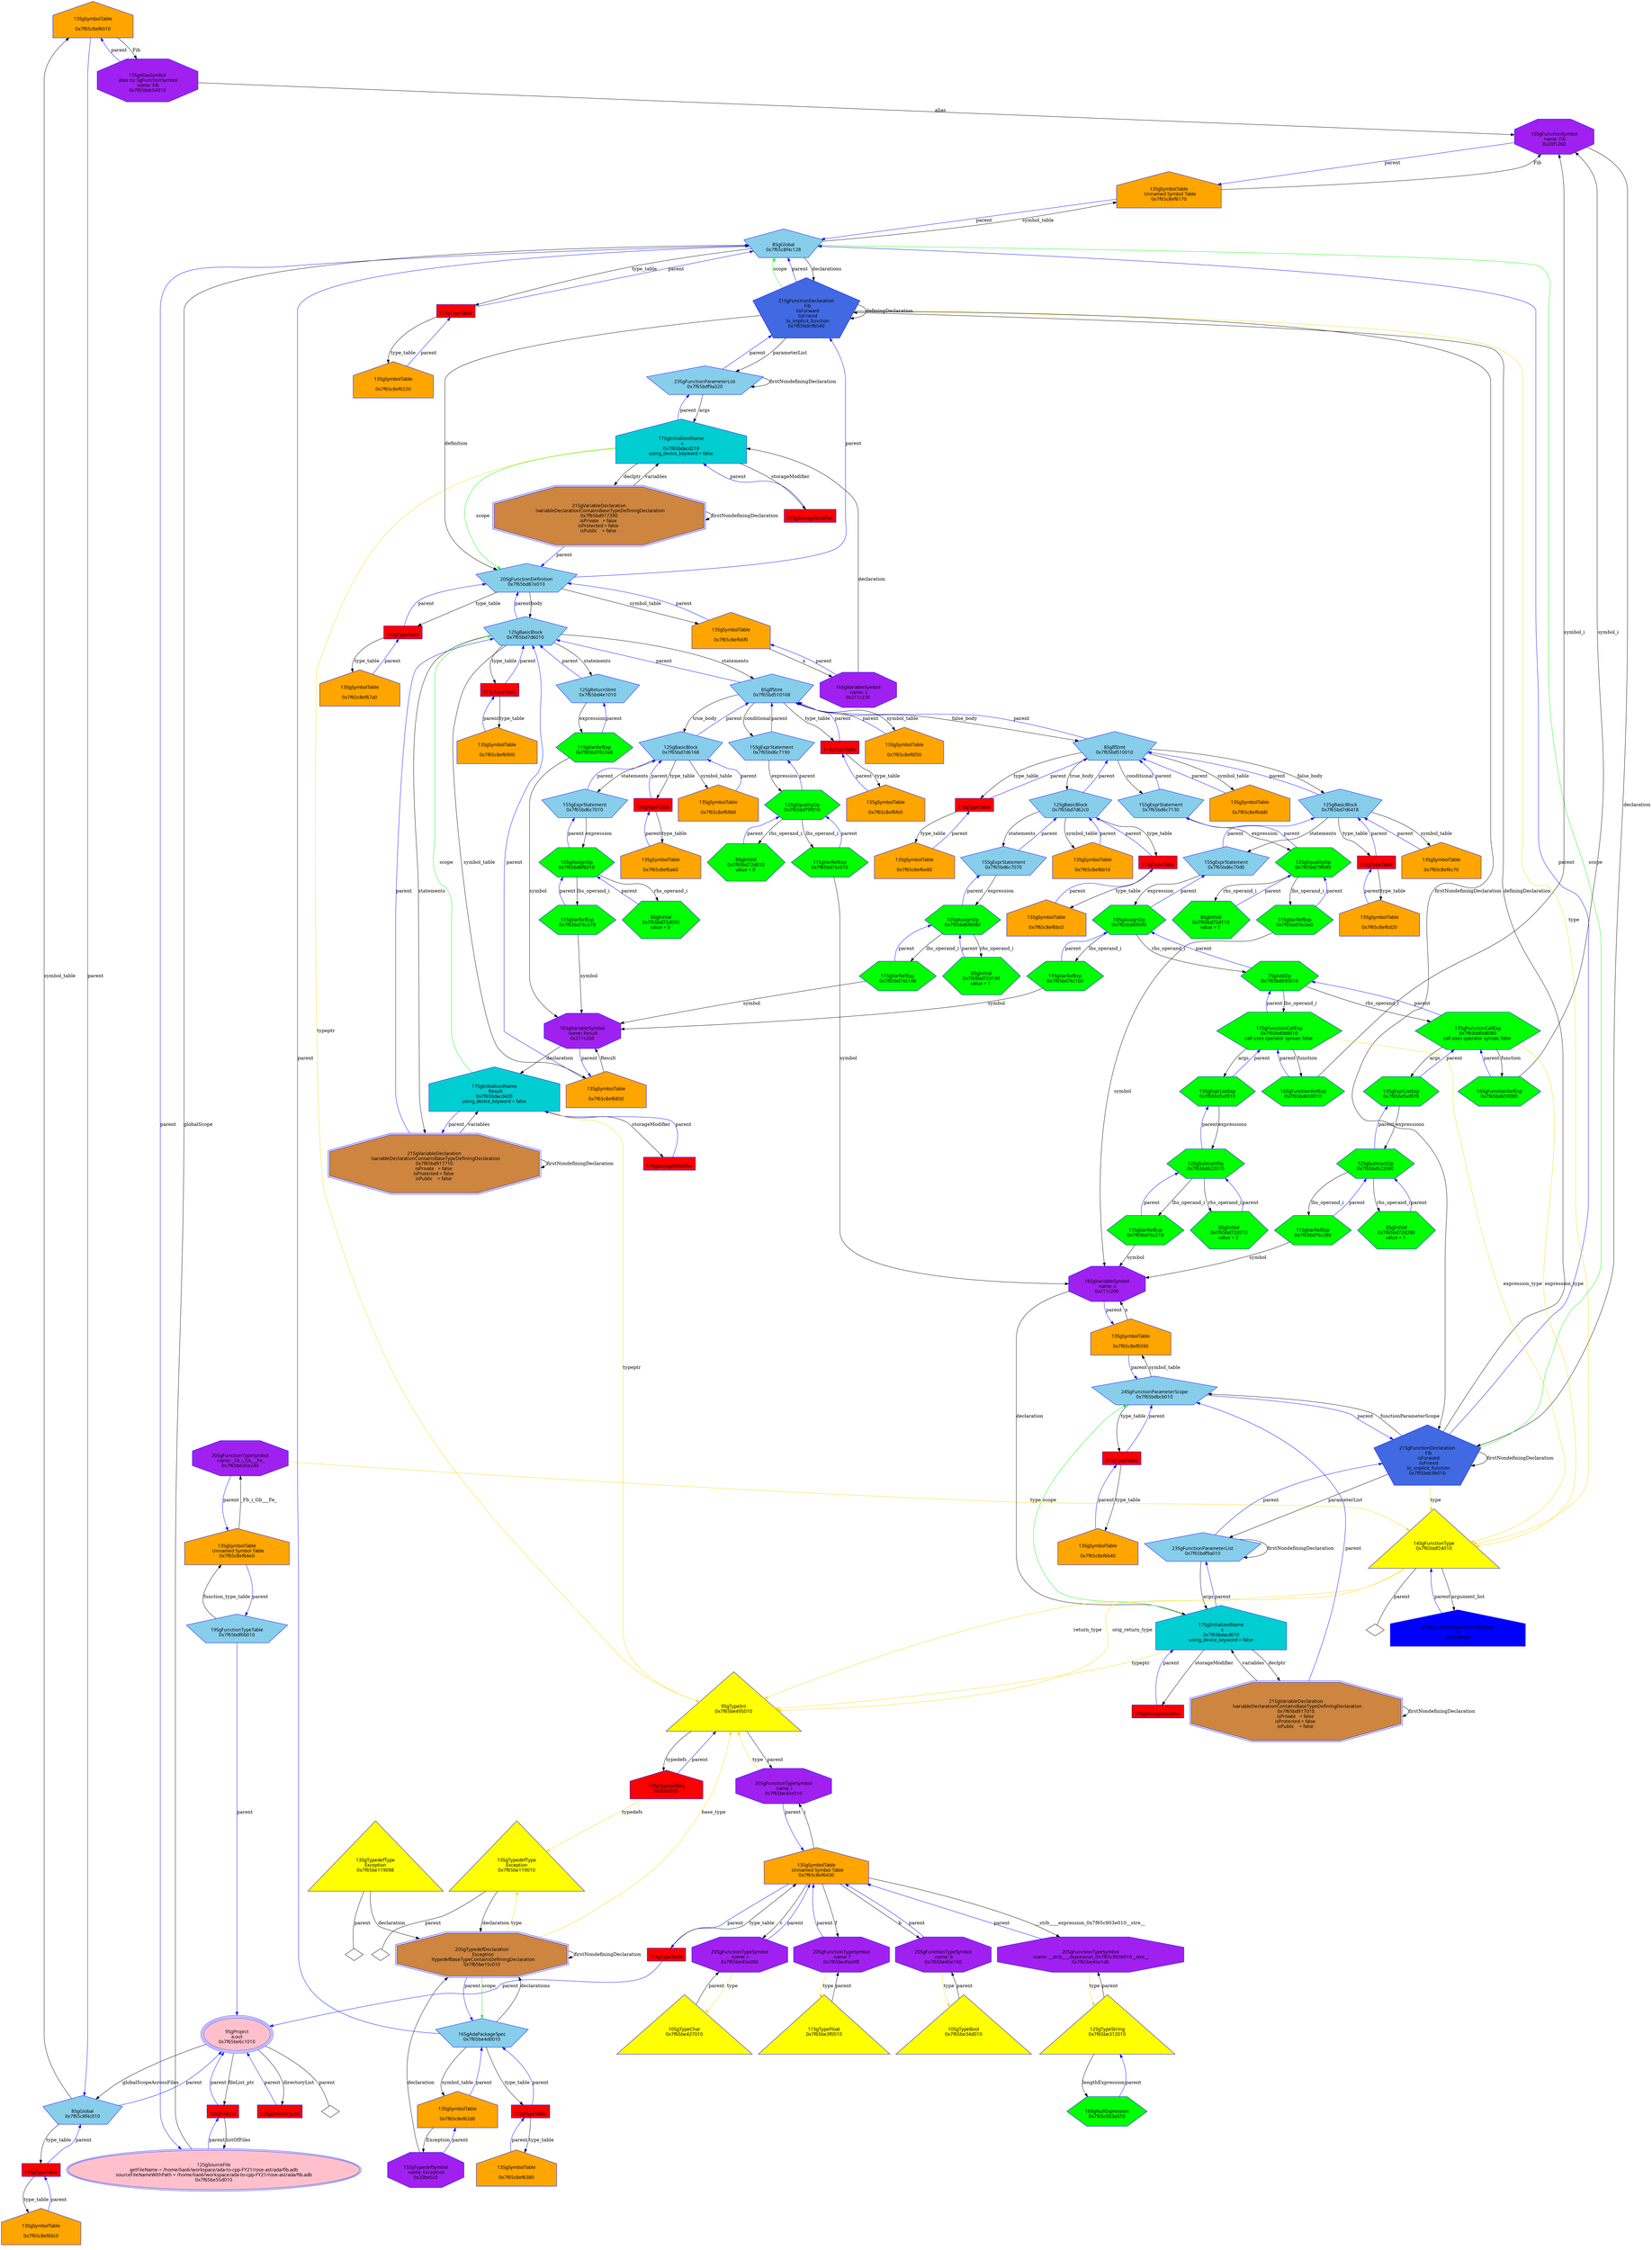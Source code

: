 digraph "Gfib.adb.dot" {
"0x7f65c8ef6010"[label="\n13SgSymbolTable\n  \n  0x7f65c8ef6010  " shape=house,regular=0,URL="\N",tooltip="more info at \N",sides=5,peripheries=1,color="blue",fillcolor=orange,fontname="7x13bold",fontcolor=black,style=filled];
"0x7f65c8ef6010" -> "0x7f65bdc54010"[label="Fib" dir=forward ];
"0x7f65c8ef6010" -> "0x7f65c8f4c010"[label="parent" color="blue" dir=forward ];
"0x7f65c8ef60c0"[label="\n13SgSymbolTable\n  \n  0x7f65c8ef60c0  " shape=house,regular=0,URL="\N",tooltip="more info at \N",sides=5,peripheries=1,color="blue",fillcolor=orange,fontname="7x13bold",fontcolor=black,style=filled];
"0x7f65c8ef60c0" -> "0x20009c0"[label="parent" color="blue" dir=forward ];
"0x7f65c8ef6170"[label="\n13SgSymbolTable\n  Unnamed Symbol Table\n  0x7f65c8ef6170  " shape=house,regular=0,URL="\N",tooltip="more info at \N",sides=5,peripheries=1,color="blue",fillcolor=orange,fontname="7x13bold",fontcolor=black,style=filled];
"0x7f65c8ef6170" -> "0x20f1260"[label="Fib" dir=forward ];
"0x7f65c8ef6170" -> "0x7f65c8f4c128"[label="parent" color="blue" dir=forward ];
"0x7f65c8ef6220"[label="\n13SgSymbolTable\n  \n  0x7f65c8ef6220  " shape=house,regular=0,URL="\N",tooltip="more info at \N",sides=5,peripheries=1,color="blue",fillcolor=orange,fontname="7x13bold",fontcolor=black,style=filled];
"0x7f65c8ef6220" -> "0x20009e8"[label="parent" color="blue" dir=forward ];
"0x7f65c8ef62d0"[label="\n13SgSymbolTable\n  \n  0x7f65c8ef62d0  " shape=house,regular=0,URL="\N",tooltip="more info at \N",sides=5,peripheries=1,color="blue",fillcolor=orange,fontname="7x13bold",fontcolor=black,style=filled];
"0x7f65c8ef62d0" -> "0x20be5c0"[label="Exception" dir=forward ];
"0x7f65c8ef62d0" -> "0x7f65be4d0010"[label="parent" color="blue" dir=forward ];
"0x7f65c8ef6380"[label="\n13SgSymbolTable\n  \n  0x7f65c8ef6380  " shape=house,regular=0,URL="\N",tooltip="more info at \N",sides=5,peripheries=1,color="blue",fillcolor=orange,fontname="7x13bold",fontcolor=black,style=filled];
"0x7f65c8ef6380" -> "0x2000a10"[label="parent" color="blue" dir=forward ];
"0x7f65c8ef6430"[label="\n13SgSymbolTable\n  Unnamed Symbol Table\n  0x7f65c8ef6430  " shape=house,regular=0,URL="\N",tooltip="more info at \N",sides=5,peripheries=1,color="blue",fillcolor=orange,fontname="7x13bold",fontcolor=black,style=filled];
"0x7f65c8ef6430" -> "0x7f65be45e1d0"[label="__strb____expression_0x7f65c903e010__stre__" dir=forward ];
"0x7f65c8ef6430" -> "0x7f65be45e160"[label="b" dir=forward ];
"0x7f65c8ef6430" -> "0x7f65be45e0f0"[label="f" dir=forward ];
"0x7f65c8ef6430" -> "0x7f65be45e080"[label="c" dir=forward ];
"0x7f65c8ef6430" -> "0x7f65be45e010"[label="i" dir=forward ];
"0x7f65c8ef6430" -> "0x2000a38"[label="parent" color="blue" dir=forward ];
"0x7f65c8ef64e0"[label="\n13SgSymbolTable\n  Unnamed Symbol Table\n  0x7f65c8ef64e0  " shape=house,regular=0,URL="\N",tooltip="more info at \N",sides=5,peripheries=1,color="blue",fillcolor=orange,fontname="7x13bold",fontcolor=black,style=filled];
"0x7f65c8ef64e0" -> "0x7f65be45e240"[label="_Fb_i_Gb___Fe_" dir=forward ];
"0x7f65c8ef64e0" -> "0x7f65bdf6b010"[label="parent" color="blue" dir=forward ];
"0x7f65c8ef6590"[label="\n13SgSymbolTable\n  \n  0x7f65c8ef6590  " shape=house,regular=0,URL="\N",tooltip="more info at \N",sides=5,peripheries=1,color="blue",fillcolor=orange,fontname="7x13bold",fontcolor=black,style=filled];
"0x7f65c8ef6590" -> "0x211c200"[label="x" dir=forward ];
"0x7f65c8ef6590" -> "0x7f65bdbcb010"[label="parent" color="blue" dir=forward ];
"0x7f65c8ef6640"[label="\n13SgSymbolTable\n  \n  0x7f65c8ef6640  " shape=house,regular=0,URL="\N",tooltip="more info at \N",sides=5,peripheries=1,color="blue",fillcolor=orange,fontname="7x13bold",fontcolor=black,style=filled];
"0x7f65c8ef6640" -> "0x2000a60"[label="parent" color="blue" dir=forward ];
"0x7f65c8ef66f0"[label="\n13SgSymbolTable\n  \n  0x7f65c8ef66f0  " shape=house,regular=0,URL="\N",tooltip="more info at \N",sides=5,peripheries=1,color="blue",fillcolor=orange,fontname="7x13bold",fontcolor=black,style=filled];
"0x7f65c8ef66f0" -> "0x211c230"[label="x" dir=forward ];
"0x7f65c8ef66f0" -> "0x7f65bd87e010"[label="parent" color="blue" dir=forward ];
"0x7f65c8ef67a0"[label="\n13SgSymbolTable\n  \n  0x7f65c8ef67a0  " shape=house,regular=0,URL="\N",tooltip="more info at \N",sides=5,peripheries=1,color="blue",fillcolor=orange,fontname="7x13bold",fontcolor=black,style=filled];
"0x7f65c8ef67a0" -> "0x2000a88"[label="parent" color="blue" dir=forward ];
"0x7f65c8ef6850"[label="\n13SgSymbolTable\n  \n  0x7f65c8ef6850  " shape=house,regular=0,URL="\N",tooltip="more info at \N",sides=5,peripheries=1,color="blue",fillcolor=orange,fontname="7x13bold",fontcolor=black,style=filled];
"0x7f65c8ef6850" -> "0x211c260"[label="Result" dir=forward ];
"0x7f65c8ef6850" -> "0x7f65bd7d6010"[label="parent" color="blue" dir=forward ];
"0x7f65c8ef6900"[label="\n13SgSymbolTable\n  \n  0x7f65c8ef6900  " shape=house,regular=0,URL="\N",tooltip="more info at \N",sides=5,peripheries=1,color="blue",fillcolor=orange,fontname="7x13bold",fontcolor=black,style=filled];
"0x7f65c8ef6900" -> "0x2000ab0"[label="parent" color="blue" dir=forward ];
"0x7f65c8ef69b0"[label="\n13SgSymbolTable\n  \n  0x7f65c8ef69b0  " shape=house,regular=0,URL="\N",tooltip="more info at \N",sides=5,peripheries=1,color="blue",fillcolor=orange,fontname="7x13bold",fontcolor=black,style=filled];
"0x7f65c8ef69b0" -> "0x7f65bd7d6168"[label="parent" color="blue" dir=forward ];
"0x7f65c8ef6a60"[label="\n13SgSymbolTable\n  \n  0x7f65c8ef6a60  " shape=house,regular=0,URL="\N",tooltip="more info at \N",sides=5,peripheries=1,color="blue",fillcolor=orange,fontname="7x13bold",fontcolor=black,style=filled];
"0x7f65c8ef6a60" -> "0x2000ad8"[label="parent" color="blue" dir=forward ];
"0x7f65c8ef6b10"[label="\n13SgSymbolTable\n  \n  0x7f65c8ef6b10  " shape=house,regular=0,URL="\N",tooltip="more info at \N",sides=5,peripheries=1,color="blue",fillcolor=orange,fontname="7x13bold",fontcolor=black,style=filled];
"0x7f65c8ef6b10" -> "0x7f65bd7d62c0"[label="parent" color="blue" dir=forward ];
"0x7f65c8ef6bc0"[label="\n13SgSymbolTable\n  \n  0x7f65c8ef6bc0  " shape=house,regular=0,URL="\N",tooltip="more info at \N",sides=5,peripheries=1,color="blue",fillcolor=orange,fontname="7x13bold",fontcolor=black,style=filled];
"0x7f65c8ef6bc0" -> "0x2000b00"[label="parent" color="blue" dir=forward ];
"0x7f65c8ef6c70"[label="\n13SgSymbolTable\n  \n  0x7f65c8ef6c70  " shape=house,regular=0,URL="\N",tooltip="more info at \N",sides=5,peripheries=1,color="blue",fillcolor=orange,fontname="7x13bold",fontcolor=black,style=filled];
"0x7f65c8ef6c70" -> "0x7f65bd7d6418"[label="parent" color="blue" dir=forward ];
"0x7f65c8ef6d20"[label="\n13SgSymbolTable\n  \n  0x7f65c8ef6d20  " shape=house,regular=0,URL="\N",tooltip="more info at \N",sides=5,peripheries=1,color="blue",fillcolor=orange,fontname="7x13bold",fontcolor=black,style=filled];
"0x7f65c8ef6d20" -> "0x2000b28"[label="parent" color="blue" dir=forward ];
"0x7f65c8ef6dd0"[label="\n13SgSymbolTable\n  \n  0x7f65c8ef6dd0  " shape=house,regular=0,URL="\N",tooltip="more info at \N",sides=5,peripheries=1,color="blue",fillcolor=orange,fontname="7x13bold",fontcolor=black,style=filled];
"0x7f65c8ef6dd0" -> "0x7f65bd510010"[label="parent" color="blue" dir=forward ];
"0x7f65c8ef6e80"[label="\n13SgSymbolTable\n  \n  0x7f65c8ef6e80  " shape=house,regular=0,URL="\N",tooltip="more info at \N",sides=5,peripheries=1,color="blue",fillcolor=orange,fontname="7x13bold",fontcolor=black,style=filled];
"0x7f65c8ef6e80" -> "0x2000b50"[label="parent" color="blue" dir=forward ];
"0x7f65c8ef6f30"[label="\n13SgSymbolTable\n  \n  0x7f65c8ef6f30  " shape=house,regular=0,URL="\N",tooltip="more info at \N",sides=5,peripheries=1,color="blue",fillcolor=orange,fontname="7x13bold",fontcolor=black,style=filled];
"0x7f65c8ef6f30" -> "0x7f65bd510168"[label="parent" color="blue" dir=forward ];
"0x7f65c8ef6fe0"[label="\n13SgSymbolTable\n  \n  0x7f65c8ef6fe0  " shape=house,regular=0,URL="\N",tooltip="more info at \N",sides=5,peripheries=1,color="blue",fillcolor=orange,fontname="7x13bold",fontcolor=black,style=filled];
"0x7f65c8ef6fe0" -> "0x2000b78"[label="parent" color="blue" dir=forward ];
"0x2108970"[label="\n17SgStorageModifier" shape=polygon,regular=0,URL="\N",tooltip="more info at \N",sides=4,peripheries=1,color="blue",fillcolor=red,fontname="7x13bold",fontcolor=black,style=filled];
"0x2108970" -> "0x7f65bdacd010"[label="parent" color="blue" dir=forward ];
"0x2108998"[label="\n17SgStorageModifier" shape=polygon,regular=0,URL="\N",tooltip="more info at \N",sides=4,peripheries=1,color="blue",fillcolor=red,fontname="7x13bold",fontcolor=black,style=filled];
"0x2108998" -> "0x7f65bdacd218"[label="parent" color="blue" dir=forward ];
"0x21089c0"[label="\n17SgStorageModifier" shape=polygon,regular=0,URL="\N",tooltip="more info at \N",sides=4,peripheries=1,color="blue",fillcolor=red,fontname="7x13bold",fontcolor=black,style=filled];
"0x21089c0" -> "0x7f65bdacd420"[label="parent" color="blue" dir=forward ];
"0x7f65be55d010"[label="\n12SgSourceFile\n  getFileName = /home/liao6/workspace/ada-to-cpp-FY21/rose-ast/ada/fib.adb  \n  sourceFileNameWithPath = /home/liao6/workspace/ada-to-cpp-FY21/rose-ast/ada/fib.adb  \n  0x7f65be55d010  " shape=ellipse,regular=0,URL="\N",tooltip="more info at \N",sides=5,peripheries=2,color="blue",fillcolor=pink,fontname="7x13bold",fontcolor=black,style=filled];
"0x7f65be55d010" -> "0x7f65c8f4c128"[label="globalScope" dir=forward ];
"0x7f65be55d010" -> "0x1fc5f60"[label="parent" color="blue" dir=forward ];
"0x1fc5f60"[label="\n10SgFileList" shape=polygon,regular=0,URL="\N",tooltip="more info at \N",sides=4,peripheries=1,color="blue",fillcolor=red,fontname="7x13bold",fontcolor=black,style=filled];
"0x1fc5f60" -> "0x7f65be55d010"[label="listOfFiles" dir=forward ];
"0x1fc5f60" -> "0x7f65be6c1010"[label="parent" color="blue" dir=forward ];
"0x1fe5370"[label="\n15SgDirectoryList" shape=polygon,regular=0,URL="\N",tooltip="more info at \N",sides=4,peripheries=1,color="blue",fillcolor=red,fontname="7x13bold",fontcolor=black,style=filled];
"0x1fe5370" -> "0x7f65be6c1010"[label="parent" color="blue" dir=forward ];
"0x7f65be6c1010"[label="\n9SgProject\n  a.out  \n  0x7f65be6c1010  " shape=ellipse,regular=0,URL="\N",tooltip="more info at \N",sides=5,peripheries=3,color="blue",fillcolor=pink,fontname="7x13bold",fontcolor=black,style=filled];
"0x7f65be6c1010" -> "0x1fc5f60"[label="fileList_ptr" dir=forward ];
"0x7f65be6c1010" -> "0x1fe5370"[label="directoryList" dir=forward ];
"0x7f65be6c1010" -> "0x7f65c8f4c010"[label="globalScopeAcrossFiles" dir=forward ];
"0x7f65be6c1010" -> "0x7f65be6c1010__parent__null"[label="parent" dir=none ];
"0x7f65be6c1010__parent__null"[label="" shape=diamond ];
"0x20a3030"[label="\n12SgTypedefSeq\n  0x20a3030  " shape=house,regular=0,URL="\N",tooltip="more info at \N",sides=5,peripheries=1,color="blue",fillcolor=red,fontname="7x13bold",fontcolor=black,style=filled];
"0x20a3030" -> "0x7f65be119010"[label="typedefs" color="gold1" dir=forward ];
"0x20a3030" -> "0x7f65be495010"[label="parent" color="blue" dir=forward ];
"0x20d5cd0"[label="\n27SgFunctionParameterTypeList\n  0  \n  0x20d5cd0  " shape=house,regular=0,URL="\N",tooltip="more info at \N",sides=5,peripheries=1,color="blue",fillcolor=blue,fontname="7x13bold",fontcolor=black,style=filled];
"0x20d5cd0" -> "0x7f65bdf24010"[label="parent" color="blue" dir=forward ];
"0x20009c0"[label="\n11SgTypeTable" shape=polygon,regular=0,URL="\N",tooltip="more info at \N",sides=4,peripheries=1,color="blue",fillcolor=red,fontname="7x13bold",fontcolor=black,style=filled];
"0x20009c0" -> "0x7f65c8ef60c0"[label="type_table" dir=forward ];
"0x20009c0" -> "0x7f65c8f4c010"[label="parent" color="blue" dir=forward ];
"0x20009e8"[label="\n11SgTypeTable" shape=polygon,regular=0,URL="\N",tooltip="more info at \N",sides=4,peripheries=1,color="blue",fillcolor=red,fontname="7x13bold",fontcolor=black,style=filled];
"0x20009e8" -> "0x7f65c8ef6220"[label="type_table" dir=forward ];
"0x20009e8" -> "0x7f65c8f4c128"[label="parent" color="blue" dir=forward ];
"0x2000a10"[label="\n11SgTypeTable" shape=polygon,regular=0,URL="\N",tooltip="more info at \N",sides=4,peripheries=1,color="blue",fillcolor=red,fontname="7x13bold",fontcolor=black,style=filled];
"0x2000a10" -> "0x7f65c8ef6380"[label="type_table" dir=forward ];
"0x2000a10" -> "0x7f65be4d0010"[label="parent" color="blue" dir=forward ];
"0x2000a38"[label="\n11SgTypeTable" shape=polygon,regular=0,URL="\N",tooltip="more info at \N",sides=4,peripheries=1,color="blue",fillcolor=red,fontname="7x13bold",fontcolor=black,style=filled];
"0x2000a38" -> "0x7f65c8ef6430"[label="type_table" dir=forward ];
"0x2000a38" -> "0x7f65be6c1010"[label="parent" color="blue" dir=forward ];
"0x2000a60"[label="\n11SgTypeTable" shape=polygon,regular=0,URL="\N",tooltip="more info at \N",sides=4,peripheries=1,color="blue",fillcolor=red,fontname="7x13bold",fontcolor=black,style=filled];
"0x2000a60" -> "0x7f65c8ef6640"[label="type_table" dir=forward ];
"0x2000a60" -> "0x7f65bdbcb010"[label="parent" color="blue" dir=forward ];
"0x2000a88"[label="\n11SgTypeTable" shape=polygon,regular=0,URL="\N",tooltip="more info at \N",sides=4,peripheries=1,color="blue",fillcolor=red,fontname="7x13bold",fontcolor=black,style=filled];
"0x2000a88" -> "0x7f65c8ef67a0"[label="type_table" dir=forward ];
"0x2000a88" -> "0x7f65bd87e010"[label="parent" color="blue" dir=forward ];
"0x2000ab0"[label="\n11SgTypeTable" shape=polygon,regular=0,URL="\N",tooltip="more info at \N",sides=4,peripheries=1,color="blue",fillcolor=red,fontname="7x13bold",fontcolor=black,style=filled];
"0x2000ab0" -> "0x7f65c8ef6900"[label="type_table" dir=forward ];
"0x2000ab0" -> "0x7f65bd7d6010"[label="parent" color="blue" dir=forward ];
"0x2000ad8"[label="\n11SgTypeTable" shape=polygon,regular=0,URL="\N",tooltip="more info at \N",sides=4,peripheries=1,color="blue",fillcolor=red,fontname="7x13bold",fontcolor=black,style=filled];
"0x2000ad8" -> "0x7f65c8ef6a60"[label="type_table" dir=forward ];
"0x2000ad8" -> "0x7f65bd7d6168"[label="parent" color="blue" dir=forward ];
"0x2000b00"[label="\n11SgTypeTable" shape=polygon,regular=0,URL="\N",tooltip="more info at \N",sides=4,peripheries=1,color="blue",fillcolor=red,fontname="7x13bold",fontcolor=black,style=filled];
"0x2000b00" -> "0x7f65c8ef6bc0"[label="type_table" dir=forward ];
"0x2000b00" -> "0x7f65bd7d62c0"[label="parent" color="blue" dir=forward ];
"0x2000b28"[label="\n11SgTypeTable" shape=polygon,regular=0,URL="\N",tooltip="more info at \N",sides=4,peripheries=1,color="blue",fillcolor=red,fontname="7x13bold",fontcolor=black,style=filled];
"0x2000b28" -> "0x7f65c8ef6d20"[label="type_table" dir=forward ];
"0x2000b28" -> "0x7f65bd7d6418"[label="parent" color="blue" dir=forward ];
"0x2000b50"[label="\n11SgTypeTable" shape=polygon,regular=0,URL="\N",tooltip="more info at \N",sides=4,peripheries=1,color="blue",fillcolor=red,fontname="7x13bold",fontcolor=black,style=filled];
"0x2000b50" -> "0x7f65c8ef6e80"[label="type_table" dir=forward ];
"0x2000b50" -> "0x7f65bd510010"[label="parent" color="blue" dir=forward ];
"0x2000b78"[label="\n11SgTypeTable" shape=polygon,regular=0,URL="\N",tooltip="more info at \N",sides=4,peripheries=1,color="blue",fillcolor=red,fontname="7x13bold",fontcolor=black,style=filled];
"0x2000b78" -> "0x7f65c8ef6fe0"[label="type_table" dir=forward ];
"0x2000b78" -> "0x7f65bd510168"[label="parent" color="blue" dir=forward ];
"0x7f65be427010"[label="\n10SgTypeChar\n  0x7f65be427010  \n   \n   " shape=polygon,regular=0,URL="\N",tooltip="more info at \N",sides=3,peripheries=1,color="blue",fillcolor=yellow,fontname="7x13bold",fontcolor=black,style=filled];
"0x7f65be427010" -> "0x7f65be45e080"[label="parent" dir=forward ];
"0x7f65be495010"[label="\n9SgTypeInt\n  0x7f65be495010  \n   \n   " shape=polygon,regular=0,URL="\N",tooltip="more info at \N",sides=3,peripheries=1,color="blue",fillcolor=yellow,fontname="7x13bold",fontcolor=black,style=filled];
"0x7f65be495010" -> "0x20a3030"[label="typedefs" dir=forward ];
"0x7f65be495010" -> "0x7f65be45e010"[label="parent" dir=forward ];
"0x7f65be3f0010"[label="\n11SgTypeFloat\n  0x7f65be3f0010  \n   \n   " shape=polygon,regular=0,URL="\N",tooltip="more info at \N",sides=3,peripheries=1,color="blue",fillcolor=yellow,fontname="7x13bold",fontcolor=black,style=filled];
"0x7f65be3f0010" -> "0x7f65be45e0f0"[label="parent" dir=forward ];
"0x7f65be312010"[label="\n12SgTypeString\n  0x7f65be312010  \n   \n   " shape=polygon,regular=0,URL="\N",tooltip="more info at \N",sides=3,peripheries=1,color="blue",fillcolor=yellow,fontname="7x13bold",fontcolor=black,style=filled];
"0x7f65be312010" -> "0x7f65c903e010"[label="lengthExpression" dir=forward ];
"0x7f65be312010" -> "0x7f65be45e1d0"[label="parent" dir=forward ];
"0x7f65be34d010"[label="\n10SgTypeBool\n  0x7f65be34d010  \n   \n   " shape=polygon,regular=0,URL="\N",tooltip="more info at \N",sides=3,peripheries=1,color="blue",fillcolor=yellow,fontname="7x13bold",fontcolor=black,style=filled];
"0x7f65be34d010" -> "0x7f65be45e160"[label="parent" dir=forward ];
"0x7f65be119010"[label="\n13SgTypedefType\nException\n  0x7f65be119010  \n   \n   " shape=polygon,regular=0,URL="\N",tooltip="more info at \N",sides=3,peripheries=1,color="blue",fillcolor=yellow,fontname="7x13bold",fontcolor=black,style=filled];
"0x7f65be119010" -> "0x7f65be15c010"[label="declaration" dir=forward ];
"0x7f65be119010" -> "0x7f65be119010__parent__null"[label="parent" dir=none ];
"0x7f65be119010__parent__null"[label="" shape=diamond ];
"0x7f65be119098"[label="\n13SgTypedefType\nException\n  0x7f65be119098  \n   \n   " shape=polygon,regular=0,URL="\N",tooltip="more info at \N",sides=3,peripheries=1,color="blue",fillcolor=yellow,fontname="7x13bold",fontcolor=black,style=filled];
"0x7f65be119098" -> "0x7f65be15c010"[label="declaration" dir=forward ];
"0x7f65be119098" -> "0x7f65be119098__parent__null"[label="parent" dir=none ];
"0x7f65be119098__parent__null"[label="" shape=diamond ];
"0x7f65bdf24010"[label="\n14SgFunctionType\n  0x7f65bdf24010  \n   \n   " shape=polygon,regular=0,URL="\N",tooltip="more info at \N",sides=3,peripheries=1,color="blue",fillcolor=yellow,fontname="7x13bold",fontcolor=black,style=filled];
"0x7f65bdf24010" -> "0x7f65be495010"[label="return_type" color="gold1" dir=forward ];
"0x7f65bdf24010" -> "0x7f65be495010"[label="orig_return_type" color="gold1" dir=forward ];
"0x7f65bdf24010" -> "0x20d5cd0"[label="argument_list" dir=forward ];
"0x7f65bdf24010" -> "0x7f65bdf24010__parent__null"[label="parent" dir=none ];
"0x7f65bdf24010__parent__null"[label="" shape=diamond ];
"0x7f65bdf9a010"[label="\n23SgFunctionParameterList\n  0x7f65bdf9a010  " shape=polygon,regular=0,URL="\N",tooltip="more info at \N",sides=5,peripheries=1,color="blue",fillcolor=skyblue,fontname="7x13bold",fontcolor=black,style=filled];
"0x7f65bdf9a010" -> "0x7f65bdacd010"[label="args" dir=forward ];
"0x7f65bdf9a010" -> "0x7f65bdf9a010"[label="firstNondefiningDeclaration" dir=forward ];
"0x7f65bdf9a010" -> "0x7f65bdc9b010"[label="parent" color="blue" dir=forward ];
"0x7f65bdf9a320"[label="\n23SgFunctionParameterList\n  0x7f65bdf9a320  " shape=polygon,regular=0,URL="\N",tooltip="more info at \N",sides=5,peripheries=1,color="blue",fillcolor=skyblue,fontname="7x13bold",fontcolor=black,style=filled];
"0x7f65bdf9a320" -> "0x7f65bdacd218"[label="args" dir=forward ];
"0x7f65bdf9a320" -> "0x7f65bdf9a320"[label="firstNondefiningDeclaration" dir=forward ];
"0x7f65bdf9a320" -> "0x7f65bdc9b540"[label="parent" color="blue" dir=forward ];
"0x7f65bd7d6010"[label="\n12SgBasicBlock\n  0x7f65bd7d6010  " shape=polygon,regular=0,URL="\N",tooltip="more info at \N",sides=5,peripheries=1,color="blue",fillcolor=skyblue,fontname="7x13bold",fontcolor=black,style=filled];
"0x7f65bd7d6010" -> "0x7f65bd917710"[label="statements" dir=forward ];
"0x7f65bd7d6010" -> "0x7f65bd510168"[label="statements" dir=forward ];
"0x7f65bd7d6010" -> "0x7f65bd4e1010"[label="statements" dir=forward ];
"0x7f65bd7d6010" -> "0x7f65c8ef6850"[label="symbol_table" dir=forward ];
"0x7f65bd7d6010" -> "0x2000ab0"[label="type_table" dir=forward ];
"0x7f65bd7d6010" -> "0x7f65bd87e010"[label="parent" color="blue" dir=forward ];
"0x7f65bd7d6168"[label="\n12SgBasicBlock\n  0x7f65bd7d6168  " shape=polygon,regular=0,URL="\N",tooltip="more info at \N",sides=5,peripheries=1,color="blue",fillcolor=skyblue,fontname="7x13bold",fontcolor=black,style=filled];
"0x7f65bd7d6168" -> "0x7f65bd6c7010"[label="statements" dir=forward ];
"0x7f65bd7d6168" -> "0x7f65c8ef69b0"[label="symbol_table" dir=forward ];
"0x7f65bd7d6168" -> "0x2000ad8"[label="type_table" dir=forward ];
"0x7f65bd7d6168" -> "0x7f65bd510168"[label="parent" color="blue" dir=forward ];
"0x7f65bd7d62c0"[label="\n12SgBasicBlock\n  0x7f65bd7d62c0  " shape=polygon,regular=0,URL="\N",tooltip="more info at \N",sides=5,peripheries=1,color="blue",fillcolor=skyblue,fontname="7x13bold",fontcolor=black,style=filled];
"0x7f65bd7d62c0" -> "0x7f65bd6c7070"[label="statements" dir=forward ];
"0x7f65bd7d62c0" -> "0x7f65c8ef6b10"[label="symbol_table" dir=forward ];
"0x7f65bd7d62c0" -> "0x2000b00"[label="type_table" dir=forward ];
"0x7f65bd7d62c0" -> "0x7f65bd510010"[label="parent" color="blue" dir=forward ];
"0x7f65bd7d6418"[label="\n12SgBasicBlock\n  0x7f65bd7d6418  " shape=polygon,regular=0,URL="\N",tooltip="more info at \N",sides=5,peripheries=1,color="blue",fillcolor=skyblue,fontname="7x13bold",fontcolor=black,style=filled];
"0x7f65bd7d6418" -> "0x7f65bd6c70d0"[label="statements" dir=forward ];
"0x7f65bd7d6418" -> "0x7f65c8ef6c70"[label="symbol_table" dir=forward ];
"0x7f65bd7d6418" -> "0x2000b28"[label="type_table" dir=forward ];
"0x7f65bd7d6418" -> "0x7f65bd510010"[label="parent" color="blue" dir=forward ];
"0x7f65c8f4c010"[label="\n8SgGlobal\n  0x7f65c8f4c010  " shape=polygon,regular=0,URL="\N",tooltip="more info at \N",sides=5,peripheries=1,color="blue",fillcolor=skyblue,fontname="7x13bold",fontcolor=black,style=filled];
"0x7f65c8f4c010" -> "0x7f65c8ef6010"[label="symbol_table" dir=forward ];
"0x7f65c8f4c010" -> "0x20009c0"[label="type_table" dir=forward ];
"0x7f65c8f4c010" -> "0x7f65be6c1010"[label="parent" color="blue" dir=forward ];
"0x7f65c8f4c128"[label="\n8SgGlobal\n  0x7f65c8f4c128  " shape=polygon,regular=0,URL="\N",tooltip="more info at \N",sides=5,peripheries=1,color="blue",fillcolor=skyblue,fontname="7x13bold",fontcolor=black,style=filled];
"0x7f65c8f4c128" -> "0x7f65bdc9b540"[label="declarations" dir=forward ];
"0x7f65c8f4c128" -> "0x7f65c8ef6170"[label="symbol_table" dir=forward ];
"0x7f65c8f4c128" -> "0x20009e8"[label="type_table" dir=forward ];
"0x7f65c8f4c128" -> "0x7f65be55d010"[label="parent" color="blue" dir=forward ];
"0x7f65bd510010"[label="\n8SgIfStmt\n  0x7f65bd510010  " shape=polygon,regular=0,URL="\N",tooltip="more info at \N",sides=5,peripheries=1,color="blue",fillcolor=skyblue,fontname="7x13bold",fontcolor=black,style=filled];
"0x7f65bd510010" -> "0x7f65bd6c7130"[label="conditional" dir=forward ];
"0x7f65bd510010" -> "0x7f65bd7d62c0"[label="true_body" dir=forward ];
"0x7f65bd510010" -> "0x7f65bd7d6418"[label="false_body" dir=forward ];
"0x7f65bd510010" -> "0x7f65c8ef6dd0"[label="symbol_table" dir=forward ];
"0x7f65bd510010" -> "0x2000b50"[label="type_table" dir=forward ];
"0x7f65bd510010" -> "0x7f65bd510168"[label="parent" color="blue" dir=forward ];
"0x7f65bd510168"[label="\n8SgIfStmt\n  0x7f65bd510168  " shape=polygon,regular=0,URL="\N",tooltip="more info at \N",sides=5,peripheries=1,color="blue",fillcolor=skyblue,fontname="7x13bold",fontcolor=black,style=filled];
"0x7f65bd510168" -> "0x7f65bd6c7190"[label="conditional" dir=forward ];
"0x7f65bd510168" -> "0x7f65bd7d6168"[label="true_body" dir=forward ];
"0x7f65bd510168" -> "0x7f65bd510010"[label="false_body" dir=forward ];
"0x7f65bd510168" -> "0x7f65c8ef6f30"[label="symbol_table" dir=forward ];
"0x7f65bd510168" -> "0x2000b78"[label="type_table" dir=forward ];
"0x7f65bd510168" -> "0x7f65bd7d6010"[label="parent" color="blue" dir=forward ];
"0x7f65bdbcb010"[label="\n24SgFunctionParameterScope\n  0x7f65bdbcb010  " shape=polygon,regular=0,URL="\N",tooltip="more info at \N",sides=5,peripheries=1,color="blue",fillcolor=skyblue,fontname="7x13bold",fontcolor=black,style=filled];
"0x7f65bdbcb010" -> "0x7f65c8ef6590"[label="symbol_table" dir=forward ];
"0x7f65bdbcb010" -> "0x2000a60"[label="type_table" dir=forward ];
"0x7f65bdbcb010" -> "0x7f65bdc9b010"[label="parent" color="blue" dir=forward ];
"0x7f65bdf6b010"[label="\n19SgFunctionTypeTable\n  0x7f65bdf6b010  " shape=polygon,regular=0,URL="\N",tooltip="more info at \N",sides=5,peripheries=1,color="blue",fillcolor=skyblue,fontname="7x13bold",fontcolor=black,style=filled];
"0x7f65bdf6b010" -> "0x7f65c8ef64e0"[label="function_type_table" dir=forward ];
"0x7f65bdf6b010" -> "0x7f65be6c1010"[label="parent" color="blue" dir=forward ];
"0x7f65bd6c7010"[label="\n15SgExprStatement\n  0x7f65bd6c7010  " shape=polygon,regular=0,URL="\N",tooltip="more info at \N",sides=5,peripheries=1,color="blue",fillcolor=skyblue,fontname="7x13bold",fontcolor=black,style=filled];
"0x7f65bd6c7010" -> "0x7f65bd6f6010"[label="expression" dir=forward ];
"0x7f65bd6c7010" -> "0x7f65bd7d6168"[label="parent" color="blue" dir=forward ];
"0x7f65bd6c7070"[label="\n15SgExprStatement\n  0x7f65bd6c7070  " shape=polygon,regular=0,URL="\N",tooltip="more info at \N",sides=5,peripheries=1,color="blue",fillcolor=skyblue,fontname="7x13bold",fontcolor=black,style=filled];
"0x7f65bd6c7070" -> "0x7f65bd6f6080"[label="expression" dir=forward ];
"0x7f65bd6c7070" -> "0x7f65bd7d62c0"[label="parent" color="blue" dir=forward ];
"0x7f65bd6c70d0"[label="\n15SgExprStatement\n  0x7f65bd6c70d0  " shape=polygon,regular=0,URL="\N",tooltip="more info at \N",sides=5,peripheries=1,color="blue",fillcolor=skyblue,fontname="7x13bold",fontcolor=black,style=filled];
"0x7f65bd6c70d0" -> "0x7f65bd6f60f0"[label="expression" dir=forward ];
"0x7f65bd6c70d0" -> "0x7f65bd7d6418"[label="parent" color="blue" dir=forward ];
"0x7f65bd6c7130"[label="\n15SgExprStatement\n  0x7f65bd6c7130  " shape=polygon,regular=0,URL="\N",tooltip="more info at \N",sides=5,peripheries=1,color="blue",fillcolor=skyblue,fontname="7x13bold",fontcolor=black,style=filled];
"0x7f65bd6c7130" -> "0x7f65bd79f080"[label="expression" dir=forward ];
"0x7f65bd6c7130" -> "0x7f65bd510010"[label="parent" color="blue" dir=forward ];
"0x7f65bd6c7190"[label="\n15SgExprStatement\n  0x7f65bd6c7190  " shape=polygon,regular=0,URL="\N",tooltip="more info at \N",sides=5,peripheries=1,color="blue",fillcolor=skyblue,fontname="7x13bold",fontcolor=black,style=filled];
"0x7f65bd6c7190" -> "0x7f65bd79f010"[label="expression" dir=forward ];
"0x7f65bd6c7190" -> "0x7f65bd510168"[label="parent" color="blue" dir=forward ];
"0x7f65bd4e1010"[label="\n12SgReturnStmt\n  0x7f65bd4e1010  " shape=polygon,regular=0,URL="\N",tooltip="more info at \N",sides=5,peripheries=1,color="blue",fillcolor=skyblue,fontname="7x13bold",fontcolor=black,style=filled];
"0x7f65bd4e1010" -> "0x7f65bd76c2e8"[label="expression" dir=forward ];
"0x7f65bd4e1010" -> "0x7f65bd7d6010"[label="parent" color="blue" dir=forward ];
"0x7f65be15c010"[label="\n20SgTypedefDeclaration\n  Exception\n  !typedefBaseTypeContainsDefiningDeclaration\n  0x7f65be15c010  " shape=polygon,regular=0,URL="\N",tooltip="more info at \N",sides=8,peripheries=2,color="blue",fillcolor=peru,fontname="7x13bold",fontcolor=black,style=filled];
"0x7f65be15c010" -> "0x7f65be495010"[label="base_type" color="gold1" dir=forward ];
"0x7f65be15c010" -> "0x7f65be119010"[label="type" color="gold1" dir=forward ];
"0x7f65be15c010" -> "0x7f65be4d0010"[label="scope" color="green" dir=forward ];
"0x7f65be15c010" -> "0x7f65be15c010"[label="firstNondefiningDeclaration" dir=forward ];
"0x7f65be15c010" -> "0x7f65be4d0010"[label="parent" color="blue" dir=forward ];
"0x7f65bd917010"[label="\n21SgVariableDeclaration\n  !variableDeclarationContainsBaseTypeDefiningDeclaration\n  0x7f65bd917010  \n isPrivate   = false  \n isProtected = false  \n isPublic    = false  " shape=polygon,regular=0,URL="\N",tooltip="more info at \N",sides=8,peripheries=2,color="blue",fillcolor=peru,fontname="7x13bold",fontcolor=black,style=filled];
"0x7f65bd917010" -> "0x7f65bdacd010"[label="variables" dir=forward ];
"0x7f65bd917010" -> "0x7f65bd917010"[label="firstNondefiningDeclaration" dir=forward ];
"0x7f65bd917010" -> "0x7f65bdbcb010"[label="parent" color="blue" dir=forward ];
"0x7f65bd917390"[label="\n21SgVariableDeclaration\n  !variableDeclarationContainsBaseTypeDefiningDeclaration\n  0x7f65bd917390  \n isPrivate   = false  \n isProtected = false  \n isPublic    = false  " shape=polygon,regular=0,URL="\N",tooltip="more info at \N",sides=8,peripheries=2,color="blue",fillcolor=peru,fontname="7x13bold",fontcolor=black,style=filled];
"0x7f65bd917390" -> "0x7f65bdacd218"[label="variables" dir=forward ];
"0x7f65bd917390" -> "0x7f65bd917390"[label="firstNondefiningDeclaration" dir=forward ];
"0x7f65bd917390" -> "0x7f65bd87e010"[label="parent" color="blue" dir=forward ];
"0x7f65bd917710"[label="\n21SgVariableDeclaration\n  !variableDeclarationContainsBaseTypeDefiningDeclaration\n  0x7f65bd917710  \n isPrivate   = false  \n isProtected = false  \n isPublic    = false  " shape=polygon,regular=0,URL="\N",tooltip="more info at \N",sides=8,peripheries=2,color="blue",fillcolor=peru,fontname="7x13bold",fontcolor=black,style=filled];
"0x7f65bd917710" -> "0x7f65bdacd420"[label="variables" dir=forward ];
"0x7f65bd917710" -> "0x7f65bd917710"[label="firstNondefiningDeclaration" dir=forward ];
"0x7f65bd917710" -> "0x7f65bd7d6010"[label="parent" color="blue" dir=forward ];
"0x7f65bd87e010"[label="\n20SgFunctionDefinition\n  0x7f65bd87e010  " shape=polygon,regular=0,URL="\N",tooltip="more info at \N",sides=5,peripheries=1,color="blue",fillcolor=skyblue,fontname="7x13bold",fontcolor=black,style=filled];
"0x7f65bd87e010" -> "0x7f65bd7d6010"[label="body" dir=forward ];
"0x7f65bd87e010" -> "0x7f65c8ef66f0"[label="symbol_table" dir=forward ];
"0x7f65bd87e010" -> "0x2000a88"[label="type_table" dir=forward ];
"0x7f65bd87e010" -> "0x7f65bdc9b540"[label="parent" color="blue" dir=forward ];
"0x7f65be4d0010"[label="\n16SgAdaPackageSpec\n  0x7f65be4d0010  " shape=polygon,regular=0,URL="\N",tooltip="more info at \N",sides=5,peripheries=1,color="blue",fillcolor=skyblue,fontname="7x13bold",fontcolor=black,style=filled];
"0x7f65be4d0010" -> "0x7f65be15c010"[label="declarations" dir=forward ];
"0x7f65be4d0010" -> "0x7f65c8ef62d0"[label="symbol_table" dir=forward ];
"0x7f65be4d0010" -> "0x2000a10"[label="type_table" dir=forward ];
"0x7f65be4d0010" -> "0x7f65c8f4c128"[label="parent" color="blue" dir=forward ];
"0x7f65bdc9b010"[label="\n21SgFunctionDeclaration\n  Fib\n  isForward\n  !isFriend\n  !is_implicit_function\n  0x7f65bdc9b010  " shape=polygon,regular=0,URL="\N",tooltip="more info at \N",sides=5,peripheries=1,color="blue",fillcolor=royalblue,fontname="7x13bold",fontcolor=black,style=filled];
"0x7f65bdc9b010" -> "0x7f65bdf9a010"[label="parameterList" dir=forward ];
"0x7f65bdc9b010" -> "0x7f65bdf24010"[label="type" color="gold1" dir=forward ];
"0x7f65bdc9b010" -> "0x7f65c8f4c128"[label="scope" color="green" dir=forward ];
"0x7f65bdc9b010" -> "0x7f65bdbcb010"[label="functionParameterScope" dir=forward ];
"0x7f65bdc9b010" -> "0x7f65bdc9b540"[label="definingDeclaration" dir=forward ];
"0x7f65bdc9b010" -> "0x7f65bdc9b010"[label="firstNondefiningDeclaration" dir=forward ];
"0x7f65bdc9b010" -> "0x7f65c8f4c128"[label="parent" color="blue" dir=forward ];
"0x7f65bdc9b540"[label="\n21SgFunctionDeclaration\n  Fib\n  !isForward\n  !isFriend\n  !is_implicit_function\n  0x7f65bdc9b540  " shape=polygon,regular=0,URL="\N",tooltip="more info at \N",sides=5,peripheries=1,color="blue",fillcolor=royalblue,fontname="7x13bold",fontcolor=black,style=filled];
"0x7f65bdc9b540" -> "0x7f65bdf9a320"[label="parameterList" dir=forward ];
"0x7f65bdc9b540" -> "0x7f65bdf24010"[label="type" color="gold1" dir=forward ];
"0x7f65bdc9b540" -> "0x7f65bd87e010"[label="definition" dir=forward ];
"0x7f65bdc9b540" -> "0x7f65c8f4c128"[label="scope" color="green" dir=forward ];
"0x7f65bdc9b540" -> "0x7f65bdc9b540"[label="definingDeclaration" dir=forward ];
"0x7f65bdc9b540" -> "0x7f65bdc9b010"[label="firstNondefiningDeclaration" dir=forward ];
"0x7f65bdc9b540" -> "0x7f65c8f4c128"[label="parent" color="blue" dir=forward ];
"0x7f65bd76c010"[label="\n11SgVarRefExp\n  0x7f65bd76c010  " shape=polygon,regular=0,URL="\N",tooltip="more info at \N",sides=6,peripheries=1,color="blue",fillcolor=green,fontname="7x13bold",fontcolor=black,style=filled];
"0x7f65bd76c010" -> "0x211c200"[label="symbol" dir=forward ];
"0x7f65bd76c010" -> "0x7f65bd79f010"[label="parent" color="blue" dir=forward ];
"0x7f65bd76c078"[label="\n11SgVarRefExp\n  0x7f65bd76c078  " shape=polygon,regular=0,URL="\N",tooltip="more info at \N",sides=6,peripheries=1,color="blue",fillcolor=green,fontname="7x13bold",fontcolor=black,style=filled];
"0x7f65bd76c078" -> "0x211c260"[label="symbol" dir=forward ];
"0x7f65bd76c078" -> "0x7f65bd6f6010"[label="parent" color="blue" dir=forward ];
"0x7f65bd76c0e0"[label="\n11SgVarRefExp\n  0x7f65bd76c0e0  " shape=polygon,regular=0,URL="\N",tooltip="more info at \N",sides=6,peripheries=1,color="blue",fillcolor=green,fontname="7x13bold",fontcolor=black,style=filled];
"0x7f65bd76c0e0" -> "0x211c200"[label="symbol" dir=forward ];
"0x7f65bd76c0e0" -> "0x7f65bd79f080"[label="parent" color="blue" dir=forward ];
"0x7f65bd76c148"[label="\n11SgVarRefExp\n  0x7f65bd76c148  " shape=polygon,regular=0,URL="\N",tooltip="more info at \N",sides=6,peripheries=1,color="blue",fillcolor=green,fontname="7x13bold",fontcolor=black,style=filled];
"0x7f65bd76c148" -> "0x211c260"[label="symbol" dir=forward ];
"0x7f65bd76c148" -> "0x7f65bd6f6080"[label="parent" color="blue" dir=forward ];
"0x7f65bd76c1b0"[label="\n11SgVarRefExp\n  0x7f65bd76c1b0  " shape=polygon,regular=0,URL="\N",tooltip="more info at \N",sides=6,peripheries=1,color="blue",fillcolor=green,fontname="7x13bold",fontcolor=black,style=filled];
"0x7f65bd76c1b0" -> "0x211c260"[label="symbol" dir=forward ];
"0x7f65bd76c1b0" -> "0x7f65bd6f60f0"[label="parent" color="blue" dir=forward ];
"0x7f65bd76c218"[label="\n11SgVarRefExp\n  0x7f65bd76c218  " shape=polygon,regular=0,URL="\N",tooltip="more info at \N",sides=6,peripheries=1,color="blue",fillcolor=green,fontname="7x13bold",fontcolor=black,style=filled];
"0x7f65bd76c218" -> "0x211c200"[label="symbol" dir=forward ];
"0x7f65bd76c218" -> "0x7f65bd622010"[label="parent" color="blue" dir=forward ];
"0x7f65bd76c280"[label="\n11SgVarRefExp\n  0x7f65bd76c280  " shape=polygon,regular=0,URL="\N",tooltip="more info at \N",sides=6,peripheries=1,color="blue",fillcolor=green,fontname="7x13bold",fontcolor=black,style=filled];
"0x7f65bd76c280" -> "0x211c200"[label="symbol" dir=forward ];
"0x7f65bd76c280" -> "0x7f65bd622080"[label="parent" color="blue" dir=forward ];
"0x7f65bd76c2e8"[label="\n11SgVarRefExp\n  0x7f65bd76c2e8  " shape=polygon,regular=0,URL="\N",tooltip="more info at \N",sides=6,peripheries=1,color="blue",fillcolor=green,fontname="7x13bold",fontcolor=black,style=filled];
"0x7f65bd76c2e8" -> "0x211c260"[label="symbol" dir=forward ];
"0x7f65bd76c2e8" -> "0x7f65bd4e1010"[label="parent" color="blue" dir=forward ];
"0x7f65bd659010"[label="\n16SgFunctionRefExp\n  0x7f65bd659010  " shape=polygon,regular=0,URL="\N",tooltip="more info at \N",sides=6,peripheries=1,color="blue",fillcolor=green,fontname="7x13bold",fontcolor=black,style=filled];
"0x7f65bd659010" -> "0x20f1260"[label="symbol_i" dir=forward ];
"0x7f65bd659010" -> "0x7f65bd5b8010"[label="parent" color="blue" dir=forward ];
"0x7f65bd659080"[label="\n16SgFunctionRefExp\n  0x7f65bd659080  " shape=polygon,regular=0,URL="\N",tooltip="more info at \N",sides=6,peripheries=1,color="blue",fillcolor=green,fontname="7x13bold",fontcolor=black,style=filled];
"0x7f65bd659080" -> "0x20f1260"[label="symbol_i" dir=forward ];
"0x7f65bd659080" -> "0x7f65bd5b8080"[label="parent" color="blue" dir=forward ];
"0x7f65bd79f010"[label="\n12SgEqualityOp\n  0x7f65bd79f010  " shape=polygon,regular=0,URL="\N",tooltip="more info at \N",sides=6,peripheries=1,color="blue",fillcolor=green,fontname="7x13bold",fontcolor=black,style=filled];
"0x7f65bd79f010" -> "0x7f65bd76c010"[label="lhs_operand_i" dir=forward ];
"0x7f65bd79f010" -> "0x7f65bd72d010"[label="rhs_operand_i" dir=forward ];
"0x7f65bd79f010" -> "0x7f65bd6c7190"[label="parent" color="blue" dir=forward ];
"0x7f65bd79f080"[label="\n12SgEqualityOp\n  0x7f65bd79f080  " shape=polygon,regular=0,URL="\N",tooltip="more info at \N",sides=6,peripheries=1,color="blue",fillcolor=green,fontname="7x13bold",fontcolor=black,style=filled];
"0x7f65bd79f080" -> "0x7f65bd76c0e0"[label="lhs_operand_i" dir=forward ];
"0x7f65bd79f080" -> "0x7f65bd72d110"[label="rhs_operand_i" dir=forward ];
"0x7f65bd79f080" -> "0x7f65bd6c7130"[label="parent" color="blue" dir=forward ];
"0x7f65bd690010"[label="\n7SgAddOp\n  0x7f65bd690010  " shape=polygon,regular=0,URL="\N",tooltip="more info at \N",sides=6,peripheries=1,color="blue",fillcolor=green,fontname="7x13bold",fontcolor=black,style=filled];
"0x7f65bd690010" -> "0x7f65bd5b8010"[label="lhs_operand_i" dir=forward ];
"0x7f65bd690010" -> "0x7f65bd5b8080"[label="rhs_operand_i" dir=forward ];
"0x7f65bd690010" -> "0x7f65bd6f60f0"[label="parent" color="blue" dir=forward ];
"0x7f65bd622010"[label="\n12SgSubtractOp\n  0x7f65bd622010  " shape=polygon,regular=0,URL="\N",tooltip="more info at \N",sides=6,peripheries=1,color="blue",fillcolor=green,fontname="7x13bold",fontcolor=black,style=filled];
"0x7f65bd622010" -> "0x7f65bd76c218"[label="lhs_operand_i" dir=forward ];
"0x7f65bd622010" -> "0x7f65bd72d210"[label="rhs_operand_i" dir=forward ];
"0x7f65bd622010" -> "0x7f65bd5ef010"[label="parent" color="blue" dir=forward ];
"0x7f65bd622080"[label="\n12SgSubtractOp\n  0x7f65bd622080  " shape=polygon,regular=0,URL="\N",tooltip="more info at \N",sides=6,peripheries=1,color="blue",fillcolor=green,fontname="7x13bold",fontcolor=black,style=filled];
"0x7f65bd622080" -> "0x7f65bd76c280"[label="lhs_operand_i" dir=forward ];
"0x7f65bd622080" -> "0x7f65bd72d290"[label="rhs_operand_i" dir=forward ];
"0x7f65bd622080" -> "0x7f65bd5ef078"[label="parent" color="blue" dir=forward ];
"0x7f65bd6f6010"[label="\n10SgAssignOp\n  0x7f65bd6f6010  " shape=polygon,regular=0,URL="\N",tooltip="more info at \N",sides=6,peripheries=1,color="blue",fillcolor=green,fontname="7x13bold",fontcolor=black,style=filled];
"0x7f65bd6f6010" -> "0x7f65bd76c078"[label="lhs_operand_i" dir=forward ];
"0x7f65bd6f6010" -> "0x7f65bd72d090"[label="rhs_operand_i" dir=forward ];
"0x7f65bd6f6010" -> "0x7f65bd6c7010"[label="parent" color="blue" dir=forward ];
"0x7f65bd6f6080"[label="\n10SgAssignOp\n  0x7f65bd6f6080  " shape=polygon,regular=0,URL="\N",tooltip="more info at \N",sides=6,peripheries=1,color="blue",fillcolor=green,fontname="7x13bold",fontcolor=black,style=filled];
"0x7f65bd6f6080" -> "0x7f65bd76c148"[label="lhs_operand_i" dir=forward ];
"0x7f65bd6f6080" -> "0x7f65bd72d190"[label="rhs_operand_i" dir=forward ];
"0x7f65bd6f6080" -> "0x7f65bd6c7070"[label="parent" color="blue" dir=forward ];
"0x7f65bd6f60f0"[label="\n10SgAssignOp\n  0x7f65bd6f60f0  " shape=polygon,regular=0,URL="\N",tooltip="more info at \N",sides=6,peripheries=1,color="blue",fillcolor=green,fontname="7x13bold",fontcolor=black,style=filled];
"0x7f65bd6f60f0" -> "0x7f65bd76c1b0"[label="lhs_operand_i" dir=forward ];
"0x7f65bd6f60f0" -> "0x7f65bd690010"[label="rhs_operand_i" dir=forward ];
"0x7f65bd6f60f0" -> "0x7f65bd6c70d0"[label="parent" color="blue" dir=forward ];
"0x7f65bd72d010"[label="\n8SgIntVal\n  0x7f65bd72d010  \n value = 0  " shape=polygon,regular=0,URL="\N",tooltip="more info at \N",sides=6,peripheries=1,color="blue",fillcolor=green,fontname="7x13bold",fontcolor=black,style=filled];
"0x7f65bd72d010" -> "0x7f65bd79f010"[label="parent" color="blue" dir=forward ];
"0x7f65bd72d090"[label="\n8SgIntVal\n  0x7f65bd72d090  \n value = 0  " shape=polygon,regular=0,URL="\N",tooltip="more info at \N",sides=6,peripheries=1,color="blue",fillcolor=green,fontname="7x13bold",fontcolor=black,style=filled];
"0x7f65bd72d090" -> "0x7f65bd6f6010"[label="parent" color="blue" dir=forward ];
"0x7f65bd72d110"[label="\n8SgIntVal\n  0x7f65bd72d110  \n value = 1  " shape=polygon,regular=0,URL="\N",tooltip="more info at \N",sides=6,peripheries=1,color="blue",fillcolor=green,fontname="7x13bold",fontcolor=black,style=filled];
"0x7f65bd72d110" -> "0x7f65bd79f080"[label="parent" color="blue" dir=forward ];
"0x7f65bd72d190"[label="\n8SgIntVal\n  0x7f65bd72d190  \n value = 1  " shape=polygon,regular=0,URL="\N",tooltip="more info at \N",sides=6,peripheries=1,color="blue",fillcolor=green,fontname="7x13bold",fontcolor=black,style=filled];
"0x7f65bd72d190" -> "0x7f65bd6f6080"[label="parent" color="blue" dir=forward ];
"0x7f65bd72d210"[label="\n8SgIntVal\n  0x7f65bd72d210  \n value = 2  " shape=polygon,regular=0,URL="\N",tooltip="more info at \N",sides=6,peripheries=1,color="blue",fillcolor=green,fontname="7x13bold",fontcolor=black,style=filled];
"0x7f65bd72d210" -> "0x7f65bd622010"[label="parent" color="blue" dir=forward ];
"0x7f65bd72d290"[label="\n8SgIntVal\n  0x7f65bd72d290  \n value = 1  " shape=polygon,regular=0,URL="\N",tooltip="more info at \N",sides=6,peripheries=1,color="blue",fillcolor=green,fontname="7x13bold",fontcolor=black,style=filled];
"0x7f65bd72d290" -> "0x7f65bd622080"[label="parent" color="blue" dir=forward ];
"0x7f65c903e010"[label="\n16SgNullExpression\n  0x7f65c903e010  " shape=polygon,regular=0,URL="\N",tooltip="more info at \N",sides=6,peripheries=1,color="blue",fillcolor=green,fontname="7x13bold",fontcolor=black,style=filled];
"0x7f65c903e010" -> "0x7f65be312010"[label="parent" color="blue" dir=forward ];
"0x7f65bd5ef010"[label="\n13SgExprListExp\n  0x7f65bd5ef010  " shape=polygon,regular=0,URL="\N",tooltip="more info at \N",sides=6,peripheries=1,color="blue",fillcolor=green,fontname="7x13bold",fontcolor=black,style=filled];
"0x7f65bd5ef010" -> "0x7f65bd622010"[label="expressions" dir=forward ];
"0x7f65bd5ef010" -> "0x7f65bd5b8010"[label="parent" color="blue" dir=forward ];
"0x7f65bd5ef078"[label="\n13SgExprListExp\n  0x7f65bd5ef078  " shape=polygon,regular=0,URL="\N",tooltip="more info at \N",sides=6,peripheries=1,color="blue",fillcolor=green,fontname="7x13bold",fontcolor=black,style=filled];
"0x7f65bd5ef078" -> "0x7f65bd622080"[label="expressions" dir=forward ];
"0x7f65bd5ef078" -> "0x7f65bd5b8080"[label="parent" color="blue" dir=forward ];
"0x7f65bd5b8010"[label="\n17SgFunctionCallExp\n  0x7f65bd5b8010  \n call uses operator syntax: false  " shape=polygon,regular=0,URL="\N",tooltip="more info at \N",sides=6,peripheries=1,color="blue",fillcolor=green,fontname="7x13bold",fontcolor=black,style=filled];
"0x7f65bd5b8010" -> "0x7f65bd659010"[label="function" dir=forward ];
"0x7f65bd5b8010" -> "0x7f65bd5ef010"[label="args" dir=forward ];
"0x7f65bd5b8010" -> "0x7f65bdf24010"[label="expression_type" color="gold1" dir=forward ];
"0x7f65bd5b8010" -> "0x7f65bd690010"[label="parent" color="blue" dir=forward ];
"0x7f65bd5b8080"[label="\n17SgFunctionCallExp\n  0x7f65bd5b8080  \n call uses operator syntax: false  " shape=polygon,regular=0,URL="\N",tooltip="more info at \N",sides=6,peripheries=1,color="blue",fillcolor=green,fontname="7x13bold",fontcolor=black,style=filled];
"0x7f65bd5b8080" -> "0x7f65bd659080"[label="function" dir=forward ];
"0x7f65bd5b8080" -> "0x7f65bd5ef078"[label="args" dir=forward ];
"0x7f65bd5b8080" -> "0x7f65bdf24010"[label="expression_type" color="gold1" dir=forward ];
"0x7f65bd5b8080" -> "0x7f65bd690010"[label="parent" color="blue" dir=forward ];
"0x211c200"[label="\n16SgVariableSymbol\n name: x\n  0x211c200  " shape=polygon,regular=0,URL="\N",tooltip="more info at \N",sides=8,peripheries=1,color="blue",fillcolor=purple,fontname="7x13bold",fontcolor=black,style=filled];
"0x211c200" -> "0x7f65bdacd010"[label="declaration" dir=forward ];
"0x211c200" -> "0x7f65c8ef6590"[label="parent" color="blue" dir=forward ];
"0x211c230"[label="\n16SgVariableSymbol\n name: x\n  0x211c230  " shape=polygon,regular=0,URL="\N",tooltip="more info at \N",sides=8,peripheries=1,color="blue",fillcolor=purple,fontname="7x13bold",fontcolor=black,style=filled];
"0x211c230" -> "0x7f65bdacd218"[label="declaration" dir=forward ];
"0x211c230" -> "0x7f65c8ef66f0"[label="parent" color="blue" dir=forward ];
"0x211c260"[label="\n16SgVariableSymbol\n name: Result\n  0x211c260  " shape=polygon,regular=0,URL="\N",tooltip="more info at \N",sides=8,peripheries=1,color="blue",fillcolor=purple,fontname="7x13bold",fontcolor=black,style=filled];
"0x211c260" -> "0x7f65bdacd420"[label="declaration" dir=forward ];
"0x211c260" -> "0x7f65c8ef6850"[label="parent" color="blue" dir=forward ];
"0x7f65be45e010"[label="\n20SgFunctionTypeSymbol\n name: i\n  0x7f65be45e010  " shape=polygon,regular=0,URL="\N",tooltip="more info at \N",sides=8,peripheries=1,color="blue",fillcolor=purple,fontname="7x13bold",fontcolor=black,style=filled];
"0x7f65be45e010" -> "0x7f65be495010"[label="type" color="gold1" dir=forward ];
"0x7f65be45e010" -> "0x7f65c8ef6430"[label="parent" color="blue" dir=forward ];
"0x7f65be45e080"[label="\n20SgFunctionTypeSymbol\n name: c\n  0x7f65be45e080  " shape=polygon,regular=0,URL="\N",tooltip="more info at \N",sides=8,peripheries=1,color="blue",fillcolor=purple,fontname="7x13bold",fontcolor=black,style=filled];
"0x7f65be45e080" -> "0x7f65be427010"[label="type" color="gold1" dir=forward ];
"0x7f65be45e080" -> "0x7f65c8ef6430"[label="parent" color="blue" dir=forward ];
"0x7f65be45e0f0"[label="\n20SgFunctionTypeSymbol\n name: f\n  0x7f65be45e0f0  " shape=polygon,regular=0,URL="\N",tooltip="more info at \N",sides=8,peripheries=1,color="blue",fillcolor=purple,fontname="7x13bold",fontcolor=black,style=filled];
"0x7f65be45e0f0" -> "0x7f65be3f0010"[label="type" color="gold1" dir=forward ];
"0x7f65be45e0f0" -> "0x7f65c8ef6430"[label="parent" color="blue" dir=forward ];
"0x7f65be45e160"[label="\n20SgFunctionTypeSymbol\n name: b\n  0x7f65be45e160  " shape=polygon,regular=0,URL="\N",tooltip="more info at \N",sides=8,peripheries=1,color="blue",fillcolor=purple,fontname="7x13bold",fontcolor=black,style=filled];
"0x7f65be45e160" -> "0x7f65be34d010"[label="type" color="gold1" dir=forward ];
"0x7f65be45e160" -> "0x7f65c8ef6430"[label="parent" color="blue" dir=forward ];
"0x7f65be45e1d0"[label="\n20SgFunctionTypeSymbol\n name: __strb____expression_0x7f65c903e010__stre__\n  0x7f65be45e1d0  " shape=polygon,regular=0,URL="\N",tooltip="more info at \N",sides=8,peripheries=1,color="blue",fillcolor=purple,fontname="7x13bold",fontcolor=black,style=filled];
"0x7f65be45e1d0" -> "0x7f65be312010"[label="type" color="gold1" dir=forward ];
"0x7f65be45e1d0" -> "0x7f65c8ef6430"[label="parent" color="blue" dir=forward ];
"0x7f65be45e240"[label="\n20SgFunctionTypeSymbol\n name: _Fb_i_Gb___Fe_\n  0x7f65be45e240  " shape=polygon,regular=0,URL="\N",tooltip="more info at \N",sides=8,peripheries=1,color="blue",fillcolor=purple,fontname="7x13bold",fontcolor=black,style=filled];
"0x7f65be45e240" -> "0x7f65bdf24010"[label="type" color="gold1" dir=forward ];
"0x7f65be45e240" -> "0x7f65c8ef64e0"[label="parent" color="blue" dir=forward ];
"0x20be5c0"[label="\n15SgTypedefSymbol\n name: Exception\n  0x20be5c0  " shape=polygon,regular=0,URL="\N",tooltip="more info at \N",sides=8,peripheries=1,color="blue",fillcolor=purple,fontname="7x13bold",fontcolor=black,style=filled];
"0x20be5c0" -> "0x7f65be15c010"[label="declaration" dir=forward ];
"0x20be5c0" -> "0x7f65c8ef62d0"[label="parent" color="blue" dir=forward ];
"0x20f1260"[label="\n16SgFunctionSymbol\n name: Fib\n  0x20f1260  " shape=polygon,regular=0,URL="\N",tooltip="more info at \N",sides=8,peripheries=1,color="blue",fillcolor=purple,fontname="7x13bold",fontcolor=black,style=filled];
"0x20f1260" -> "0x7f65bdc9b010"[label="declaration" dir=forward ];
"0x20f1260" -> "0x7f65c8ef6170"[label="parent" color="blue" dir=forward ];
"0x7f65bdc54010"[label="\n13SgAliasSymbol\n alias to: SgFunctionSymbol\n name: Fib\n  0x7f65bdc54010  " shape=polygon,regular=0,URL="\N",tooltip="more info at \N",sides=8,peripheries=1,color="blue",fillcolor=purple,fontname="7x13bold",fontcolor=black,style=filled];
"0x7f65bdc54010" -> "0x20f1260"[label="alias" dir=forward ];
"0x7f65bdc54010" -> "0x7f65c8ef6010"[label="parent" color="blue" dir=forward ];
"0x7f65bdacd010"[label="\n17SgInitializedName\n  x\n  0x7f65bdacd010  \n  using_device_keyword = false  " shape=house,regular=0,URL="\N",tooltip="more info at \N",sides=5,peripheries=1,color="blue",fillcolor=darkturquoise,fontname="7x13bold",fontcolor=black,style=filled];
"0x7f65bdacd010" -> "0x7f65be495010"[label="typeptr" color="gold1" dir=forward ];
"0x7f65bdacd010" -> "0x7f65bd917010"[label="declptr" dir=forward ];
"0x7f65bdacd010" -> "0x2108970"[label="storageModifier" dir=forward ];
"0x7f65bdacd010" -> "0x7f65bdbcb010"[label="scope" color="green" dir=forward ];
"0x7f65bdacd010" -> "0x7f65bdf9a010"[label="parent" color="blue" dir=forward ];
"0x7f65bdacd218"[label="\n17SgInitializedName\n  x\n  0x7f65bdacd218  \n  using_device_keyword = false  " shape=house,regular=0,URL="\N",tooltip="more info at \N",sides=5,peripheries=1,color="blue",fillcolor=darkturquoise,fontname="7x13bold",fontcolor=black,style=filled];
"0x7f65bdacd218" -> "0x7f65be495010"[label="typeptr" color="gold1" dir=forward ];
"0x7f65bdacd218" -> "0x7f65bd917390"[label="declptr" dir=forward ];
"0x7f65bdacd218" -> "0x2108998"[label="storageModifier" dir=forward ];
"0x7f65bdacd218" -> "0x7f65bd87e010"[label="scope" color="green" dir=forward ];
"0x7f65bdacd218" -> "0x7f65bdf9a320"[label="parent" color="blue" dir=forward ];
"0x7f65bdacd420"[label="\n17SgInitializedName\n  Result\n  0x7f65bdacd420  \n  using_device_keyword = false  " shape=house,regular=0,URL="\N",tooltip="more info at \N",sides=5,peripheries=1,color="blue",fillcolor=darkturquoise,fontname="7x13bold",fontcolor=black,style=filled];
"0x7f65bdacd420" -> "0x7f65be495010"[label="typeptr" color="gold1" dir=forward ];
"0x7f65bdacd420" -> "0x21089c0"[label="storageModifier" dir=forward ];
"0x7f65bdacd420" -> "0x7f65bd7d6010"[label="scope" color="green" dir=forward ];
"0x7f65bdacd420" -> "0x7f65bd917710"[label="parent" color="blue" dir=forward ];
}
